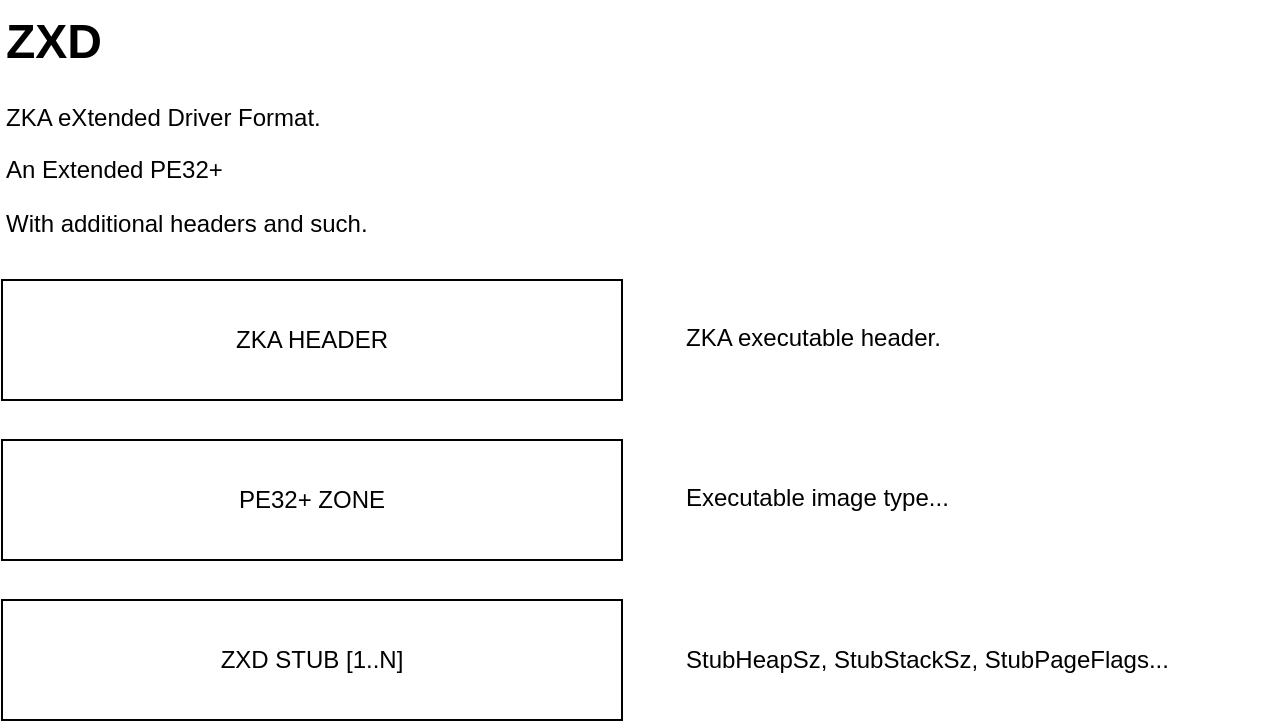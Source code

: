 <mxfile version="24.7.12">
  <diagram name="Page-1" id="PApGwmLcT2JRCILoETeI">
    <mxGraphModel dx="1368" dy="717" grid="1" gridSize="10" guides="1" tooltips="1" connect="1" arrows="1" fold="1" page="1" pageScale="1" pageWidth="850" pageHeight="1100" math="0" shadow="0">
      <root>
        <mxCell id="0" />
        <mxCell id="1" parent="0" />
        <mxCell id="5xbXWvOdvmnQnRAweQaM-1" value="&lt;h1 style=&quot;margin-top: 0px;&quot;&gt;ZXD&lt;/h1&gt;&lt;p&gt;ZKA eXtended Driver Format.&lt;/p&gt;&lt;p&gt;An Extended PE32+&lt;/p&gt;&lt;p&gt;With additional headers and such.&lt;/p&gt;" style="text;html=1;whiteSpace=wrap;overflow=hidden;rounded=0;" parent="1" vertex="1">
          <mxGeometry x="40" y="40" width="210" height="130" as="geometry" />
        </mxCell>
        <mxCell id="5xbXWvOdvmnQnRAweQaM-2" value="ZKA HEADER" style="rounded=0;whiteSpace=wrap;html=1;" parent="1" vertex="1">
          <mxGeometry x="40" y="180" width="310" height="60" as="geometry" />
        </mxCell>
        <mxCell id="5xbXWvOdvmnQnRAweQaM-3" value="PE32+ ZONE" style="rounded=0;whiteSpace=wrap;html=1;" parent="1" vertex="1">
          <mxGeometry x="40" y="260" width="310" height="60" as="geometry" />
        </mxCell>
        <mxCell id="5xbXWvOdvmnQnRAweQaM-4" value="ZXD STUB [1..N]" style="rounded=0;whiteSpace=wrap;html=1;" parent="1" vertex="1">
          <mxGeometry x="40" y="340" width="310" height="60" as="geometry" />
        </mxCell>
        <mxCell id="FgewEam9b60nFajCTQDb-1" value="StubHeapSz, StubStackSz, StubPageFlags..." style="text;html=1;align=left;verticalAlign=middle;whiteSpace=wrap;rounded=0;" vertex="1" parent="1">
          <mxGeometry x="380" y="355" width="290" height="30" as="geometry" />
        </mxCell>
        <mxCell id="FgewEam9b60nFajCTQDb-2" value="Executable image type..." style="text;html=1;align=left;verticalAlign=middle;whiteSpace=wrap;rounded=0;" vertex="1" parent="1">
          <mxGeometry x="380" y="274" width="290" height="30" as="geometry" />
        </mxCell>
        <mxCell id="FgewEam9b60nFajCTQDb-5" value="ZKA executable header." style="text;html=1;align=left;verticalAlign=middle;whiteSpace=wrap;rounded=0;" vertex="1" parent="1">
          <mxGeometry x="380" y="194" width="290" height="30" as="geometry" />
        </mxCell>
      </root>
    </mxGraphModel>
  </diagram>
</mxfile>
